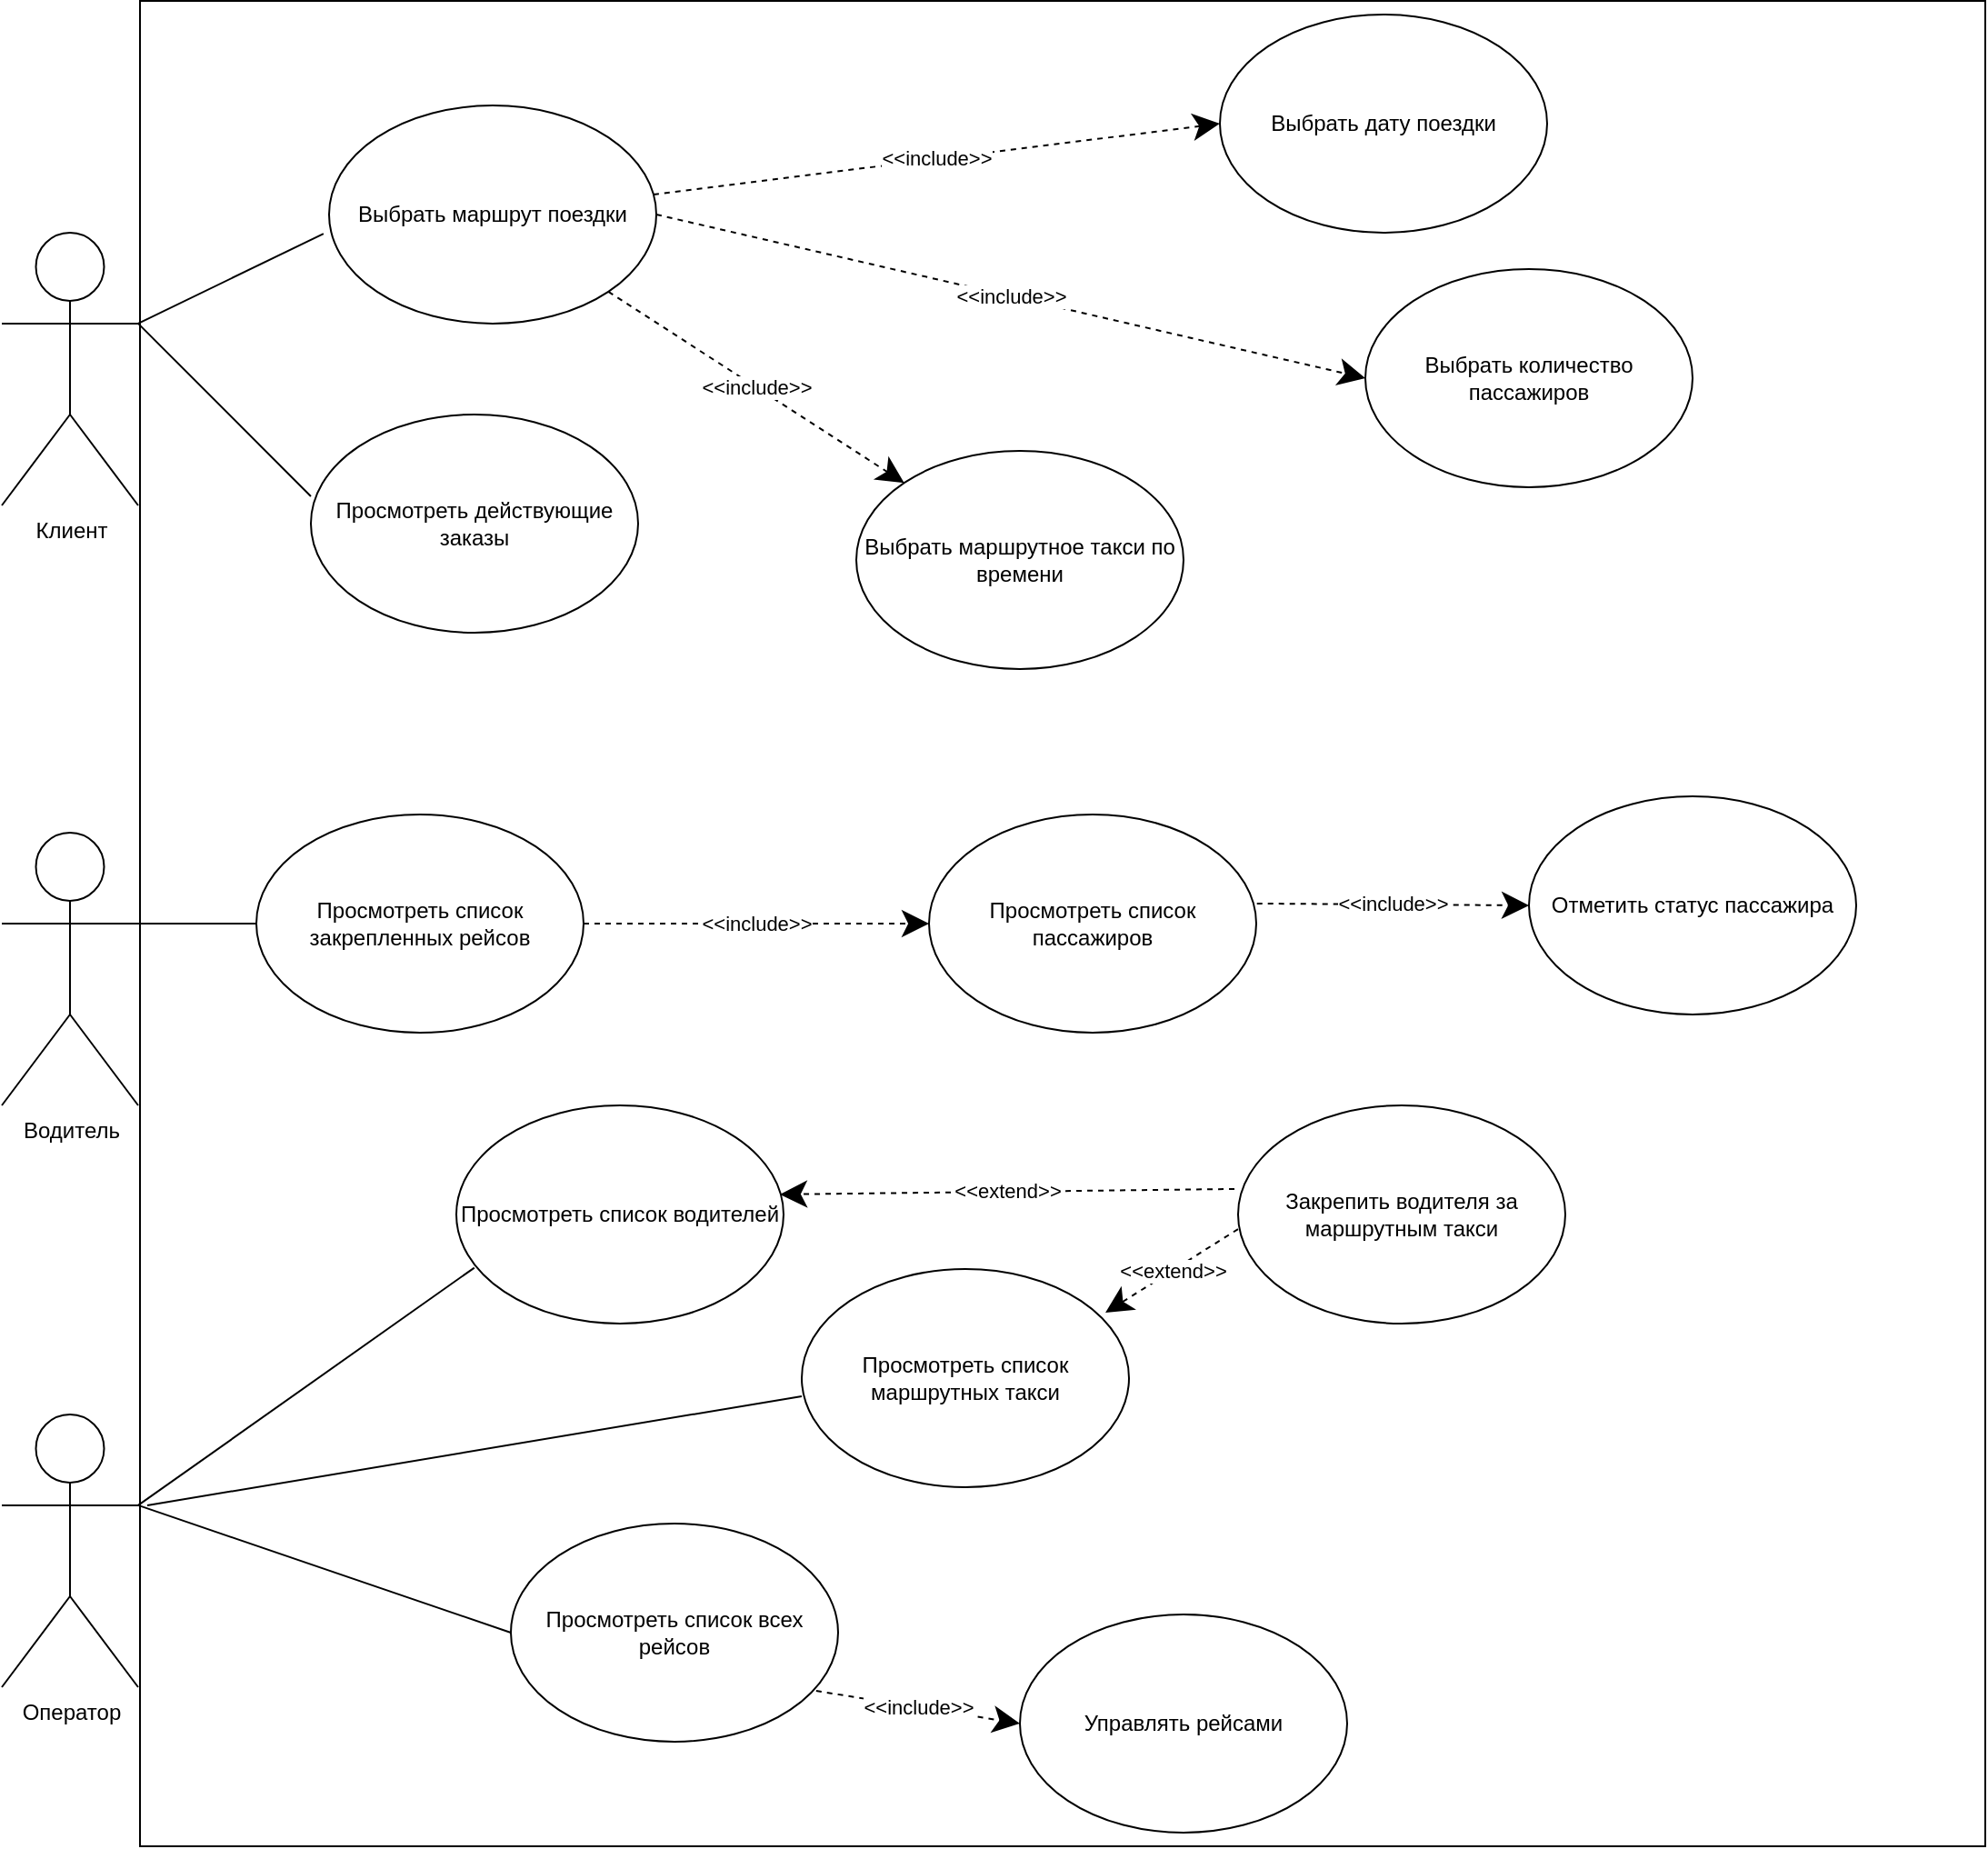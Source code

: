 <mxfile version="21.2.4" type="device">
  <diagram id="Ph8jA5WlHbNoEfFcoyfp" name="Страница 1">
    <mxGraphModel dx="2074" dy="1143" grid="1" gridSize="10" guides="1" tooltips="1" connect="1" arrows="1" fold="1" page="1" pageScale="1" pageWidth="1654" pageHeight="1169" math="0" shadow="0">
      <root>
        <mxCell id="0" />
        <mxCell id="1" parent="0" />
        <mxCell id="VTqY_0RSkmnOxTE6mX9H-1" value="Клиент" style="shape=umlActor;verticalLabelPosition=bottom;verticalAlign=top;html=1;outlineConnect=0;" parent="1" vertex="1">
          <mxGeometry x="100" y="130" width="75" height="150" as="geometry" />
        </mxCell>
        <mxCell id="VTqY_0RSkmnOxTE6mX9H-3" value="Водитель" style="shape=umlActor;verticalLabelPosition=bottom;verticalAlign=top;html=1;outlineConnect=0;" parent="1" vertex="1">
          <mxGeometry x="100" y="460" width="75" height="150" as="geometry" />
        </mxCell>
        <mxCell id="VTqY_0RSkmnOxTE6mX9H-4" value="Оператор" style="shape=umlActor;verticalLabelPosition=bottom;verticalAlign=top;html=1;outlineConnect=0;" parent="1" vertex="1">
          <mxGeometry x="100" y="780" width="75" height="150" as="geometry" />
        </mxCell>
        <mxCell id="VTqY_0RSkmnOxTE6mX9H-5" value="Выбрать маршрут поездки" style="ellipse;whiteSpace=wrap;html=1;" parent="1" vertex="1">
          <mxGeometry x="280" y="60" width="180" height="120" as="geometry" />
        </mxCell>
        <mxCell id="VTqY_0RSkmnOxTE6mX9H-6" value="Просмотреть действующие &lt;br&gt;заказы" style="ellipse;whiteSpace=wrap;html=1;" parent="1" vertex="1">
          <mxGeometry x="270" y="230" width="180" height="120" as="geometry" />
        </mxCell>
        <mxCell id="VTqY_0RSkmnOxTE6mX9H-8" value="" style="endArrow=none;html=1;rounded=0;entryX=-0.017;entryY=0.588;entryDx=0;entryDy=0;entryPerimeter=0;exitX=1;exitY=0.333;exitDx=0;exitDy=0;exitPerimeter=0;" parent="1" source="VTqY_0RSkmnOxTE6mX9H-1" target="VTqY_0RSkmnOxTE6mX9H-5" edge="1">
          <mxGeometry width="50" height="50" relative="1" as="geometry">
            <mxPoint x="160" y="180" as="sourcePoint" />
            <mxPoint x="210" y="130" as="targetPoint" />
          </mxGeometry>
        </mxCell>
        <mxCell id="VTqY_0RSkmnOxTE6mX9H-9" value="" style="endArrow=none;html=1;rounded=0;entryX=0;entryY=0.375;entryDx=0;entryDy=0;entryPerimeter=0;exitX=1;exitY=0.333;exitDx=0;exitDy=0;exitPerimeter=0;" parent="1" source="VTqY_0RSkmnOxTE6mX9H-1" target="VTqY_0RSkmnOxTE6mX9H-6" edge="1">
          <mxGeometry width="50" height="50" relative="1" as="geometry">
            <mxPoint x="170" y="170" as="sourcePoint" />
            <mxPoint x="287.96" y="117.04" as="targetPoint" />
          </mxGeometry>
        </mxCell>
        <mxCell id="VTqY_0RSkmnOxTE6mX9H-11" value="Выбрать дату поездки" style="ellipse;whiteSpace=wrap;html=1;" parent="1" vertex="1">
          <mxGeometry x="770" y="10" width="180" height="120" as="geometry" />
        </mxCell>
        <mxCell id="VTqY_0RSkmnOxTE6mX9H-17" value="&amp;lt;&amp;lt;include&amp;gt;&amp;gt;" style="endArrow=classic;endSize=12;dashed=1;html=1;rounded=0;entryX=0;entryY=0.5;entryDx=0;entryDy=0;endFill=1;" parent="1" source="VTqY_0RSkmnOxTE6mX9H-5" target="VTqY_0RSkmnOxTE6mX9H-11" edge="1">
          <mxGeometry width="160" relative="1" as="geometry">
            <mxPoint x="400" y="100" as="sourcePoint" />
            <mxPoint x="560" y="100" as="targetPoint" />
          </mxGeometry>
        </mxCell>
        <mxCell id="VTqY_0RSkmnOxTE6mX9H-18" value="Выбрать количество пассажиров" style="ellipse;whiteSpace=wrap;html=1;" parent="1" vertex="1">
          <mxGeometry x="850" y="150" width="180" height="120" as="geometry" />
        </mxCell>
        <mxCell id="VTqY_0RSkmnOxTE6mX9H-19" value="&amp;lt;&amp;lt;include&amp;gt;&amp;gt;" style="endArrow=classic;endSize=12;dashed=1;html=1;rounded=0;entryX=0;entryY=0.5;entryDx=0;entryDy=0;exitX=1;exitY=0.5;exitDx=0;exitDy=0;endFill=1;" parent="1" source="VTqY_0RSkmnOxTE6mX9H-5" target="VTqY_0RSkmnOxTE6mX9H-18" edge="1">
          <mxGeometry width="160" relative="1" as="geometry">
            <mxPoint x="410" y="100" as="sourcePoint" />
            <mxPoint x="560" y="60" as="targetPoint" />
          </mxGeometry>
        </mxCell>
        <mxCell id="VTqY_0RSkmnOxTE6mX9H-21" value="Выбрать маршрутное такси по времени" style="ellipse;whiteSpace=wrap;html=1;" parent="1" vertex="1">
          <mxGeometry x="570" y="250" width="180" height="120" as="geometry" />
        </mxCell>
        <mxCell id="VTqY_0RSkmnOxTE6mX9H-23" value="&amp;lt;&amp;lt;include&amp;gt;&amp;gt;" style="endArrow=classic;endSize=12;dashed=1;html=1;rounded=0;entryX=0;entryY=0;entryDx=0;entryDy=0;exitX=1;exitY=1;exitDx=0;exitDy=0;endFill=1;" parent="1" source="VTqY_0RSkmnOxTE6mX9H-5" target="VTqY_0RSkmnOxTE6mX9H-21" edge="1">
          <mxGeometry width="160" relative="1" as="geometry">
            <mxPoint x="410.0" y="110" as="sourcePoint" />
            <mxPoint x="560" y="150" as="targetPoint" />
          </mxGeometry>
        </mxCell>
        <mxCell id="VTqY_0RSkmnOxTE6mX9H-24" value="Просмотреть список закрепленных рейсов" style="ellipse;whiteSpace=wrap;html=1;" parent="1" vertex="1">
          <mxGeometry x="240" y="450" width="180" height="120" as="geometry" />
        </mxCell>
        <mxCell id="VTqY_0RSkmnOxTE6mX9H-26" value="" style="endArrow=none;html=1;rounded=0;entryX=0;entryY=0.5;entryDx=0;entryDy=0;exitX=1;exitY=0.333;exitDx=0;exitDy=0;exitPerimeter=0;" parent="1" source="VTqY_0RSkmnOxTE6mX9H-3" target="VTqY_0RSkmnOxTE6mX9H-24" edge="1">
          <mxGeometry width="50" height="50" relative="1" as="geometry">
            <mxPoint x="160" y="460" as="sourcePoint" />
            <mxPoint x="270" y="560" as="targetPoint" />
          </mxGeometry>
        </mxCell>
        <mxCell id="VTqY_0RSkmnOxTE6mX9H-28" value="Просмотреть список пассажиров" style="ellipse;whiteSpace=wrap;html=1;" parent="1" vertex="1">
          <mxGeometry x="610" y="450" width="180" height="120" as="geometry" />
        </mxCell>
        <mxCell id="VTqY_0RSkmnOxTE6mX9H-29" value="&amp;lt;&amp;lt;include&amp;gt;&amp;gt;" style="endArrow=classic;endSize=12;dashed=1;html=1;rounded=0;entryX=0;entryY=0.5;entryDx=0;entryDy=0;exitX=1;exitY=0.5;exitDx=0;exitDy=0;endFill=1;" parent="1" source="VTqY_0RSkmnOxTE6mX9H-24" target="VTqY_0RSkmnOxTE6mX9H-28" edge="1">
          <mxGeometry width="160" relative="1" as="geometry">
            <mxPoint x="392.426" y="268.284" as="sourcePoint" />
            <mxPoint x="477.574" y="331.716" as="targetPoint" />
          </mxGeometry>
        </mxCell>
        <mxCell id="VTqY_0RSkmnOxTE6mX9H-31" value="Отметить статус пассажира" style="ellipse;whiteSpace=wrap;html=1;" parent="1" vertex="1">
          <mxGeometry x="940" y="440" width="180" height="120" as="geometry" />
        </mxCell>
        <mxCell id="VTqY_0RSkmnOxTE6mX9H-33" value="&amp;lt;&amp;lt;include&amp;gt;&amp;gt;" style="endArrow=classic;endSize=12;dashed=1;html=1;rounded=0;entryX=0;entryY=0.5;entryDx=0;entryDy=0;exitX=1.002;exitY=0.408;exitDx=0;exitDy=0;exitPerimeter=0;endFill=1;" parent="1" source="VTqY_0RSkmnOxTE6mX9H-28" target="VTqY_0RSkmnOxTE6mX9H-31" edge="1">
          <mxGeometry width="160" relative="1" as="geometry">
            <mxPoint x="400" y="510" as="sourcePoint" />
            <mxPoint x="510" y="490" as="targetPoint" />
          </mxGeometry>
        </mxCell>
        <mxCell id="VTqY_0RSkmnOxTE6mX9H-35" value="Просмотреть список водителей" style="ellipse;whiteSpace=wrap;html=1;" parent="1" vertex="1">
          <mxGeometry x="350" y="610" width="180" height="120" as="geometry" />
        </mxCell>
        <mxCell id="VTqY_0RSkmnOxTE6mX9H-36" value="" style="endArrow=none;html=1;rounded=0;entryX=0.055;entryY=0.744;entryDx=0;entryDy=0;exitX=1;exitY=0.333;exitDx=0;exitDy=0;exitPerimeter=0;entryPerimeter=0;" parent="1" source="VTqY_0RSkmnOxTE6mX9H-4" target="VTqY_0RSkmnOxTE6mX9H-35" edge="1">
          <mxGeometry width="50" height="50" relative="1" as="geometry">
            <mxPoint x="185.0" y="520" as="sourcePoint" />
            <mxPoint x="250" y="520" as="targetPoint" />
          </mxGeometry>
        </mxCell>
        <mxCell id="VTqY_0RSkmnOxTE6mX9H-41" value="Просмотреть список всех рейсов" style="ellipse;whiteSpace=wrap;html=1;" parent="1" vertex="1">
          <mxGeometry x="380" y="840" width="180" height="120" as="geometry" />
        </mxCell>
        <mxCell id="VTqY_0RSkmnOxTE6mX9H-43" value="" style="endArrow=none;html=1;rounded=0;entryX=0;entryY=0.5;entryDx=0;entryDy=0;exitX=1;exitY=0.333;exitDx=0;exitDy=0;exitPerimeter=0;" parent="1" source="VTqY_0RSkmnOxTE6mX9H-4" target="VTqY_0RSkmnOxTE6mX9H-41" edge="1">
          <mxGeometry width="50" height="50" relative="1" as="geometry">
            <mxPoint x="180" y="830" as="sourcePoint" />
            <mxPoint x="299.9" y="759.28" as="targetPoint" />
          </mxGeometry>
        </mxCell>
        <mxCell id="VTqY_0RSkmnOxTE6mX9H-50" value="Просмотреть список маршрутных такси" style="ellipse;whiteSpace=wrap;html=1;" parent="1" vertex="1">
          <mxGeometry x="540" y="700" width="180" height="120" as="geometry" />
        </mxCell>
        <mxCell id="VTqY_0RSkmnOxTE6mX9H-52" value="" style="endArrow=none;html=1;rounded=0;entryX=0;entryY=0.583;entryDx=0;entryDy=0;entryPerimeter=0;" parent="1" target="VTqY_0RSkmnOxTE6mX9H-50" edge="1">
          <mxGeometry width="50" height="50" relative="1" as="geometry">
            <mxPoint x="180" y="830" as="sourcePoint" />
            <mxPoint x="369.9" y="709.28" as="targetPoint" />
          </mxGeometry>
        </mxCell>
        <mxCell id="VTqY_0RSkmnOxTE6mX9H-53" value="Закрепить водителя за маршрутным такси" style="ellipse;whiteSpace=wrap;html=1;" parent="1" vertex="1">
          <mxGeometry x="780" y="610" width="180" height="120" as="geometry" />
        </mxCell>
        <mxCell id="VTqY_0RSkmnOxTE6mX9H-55" value="&amp;lt;&amp;lt;extend&amp;gt;&amp;gt;" style="endArrow=classic;endSize=12;dashed=1;html=1;rounded=0;exitX=-0.011;exitY=0.383;exitDx=0;exitDy=0;endFill=1;entryX=0.989;entryY=0.408;entryDx=0;entryDy=0;entryPerimeter=0;exitPerimeter=0;" parent="1" source="VTqY_0RSkmnOxTE6mX9H-53" target="VTqY_0RSkmnOxTE6mX9H-35" edge="1">
          <mxGeometry width="160" relative="1" as="geometry">
            <mxPoint x="390" y="1030" as="sourcePoint" />
            <mxPoint x="439.751" y="963.666" as="targetPoint" />
          </mxGeometry>
        </mxCell>
        <mxCell id="VTqY_0RSkmnOxTE6mX9H-56" value="&amp;lt;&amp;lt;extend&amp;gt;&amp;gt;" style="endArrow=classic;endSize=12;dashed=1;html=1;rounded=0;exitX=0;exitY=0.567;exitDx=0;exitDy=0;endFill=1;entryX=0.928;entryY=0.2;entryDx=0;entryDy=0;entryPerimeter=0;exitPerimeter=0;" parent="1" source="VTqY_0RSkmnOxTE6mX9H-53" target="VTqY_0RSkmnOxTE6mX9H-50" edge="1">
          <mxGeometry width="160" relative="1" as="geometry">
            <mxPoint x="788.02" y="665.96" as="sourcePoint" />
            <mxPoint x="538.02" y="668.96" as="targetPoint" />
          </mxGeometry>
        </mxCell>
        <mxCell id="YtuWmj-ewnzjRo7I65Af-1" value="Управлять рейсами" style="ellipse;whiteSpace=wrap;html=1;" parent="1" vertex="1">
          <mxGeometry x="660" y="890" width="180" height="120" as="geometry" />
        </mxCell>
        <mxCell id="YtuWmj-ewnzjRo7I65Af-2" value="&amp;lt;&amp;lt;include&amp;gt;&amp;gt;" style="endArrow=classic;endSize=12;dashed=1;html=1;rounded=0;entryX=0;entryY=0.5;entryDx=0;entryDy=0;exitX=0.933;exitY=0.767;exitDx=0;exitDy=0;endFill=1;exitPerimeter=0;" parent="1" source="VTqY_0RSkmnOxTE6mX9H-41" target="YtuWmj-ewnzjRo7I65Af-1" edge="1">
          <mxGeometry width="160" relative="1" as="geometry">
            <mxPoint x="430" y="520" as="sourcePoint" />
            <mxPoint x="620" y="520" as="targetPoint" />
          </mxGeometry>
        </mxCell>
        <mxCell id="YtuWmj-ewnzjRo7I65Af-4" value="" style="whiteSpace=wrap;html=1;aspect=fixed;fillColor=none;" parent="1" vertex="1">
          <mxGeometry x="176" y="2.5" width="1015" height="1015" as="geometry" />
        </mxCell>
      </root>
    </mxGraphModel>
  </diagram>
</mxfile>
